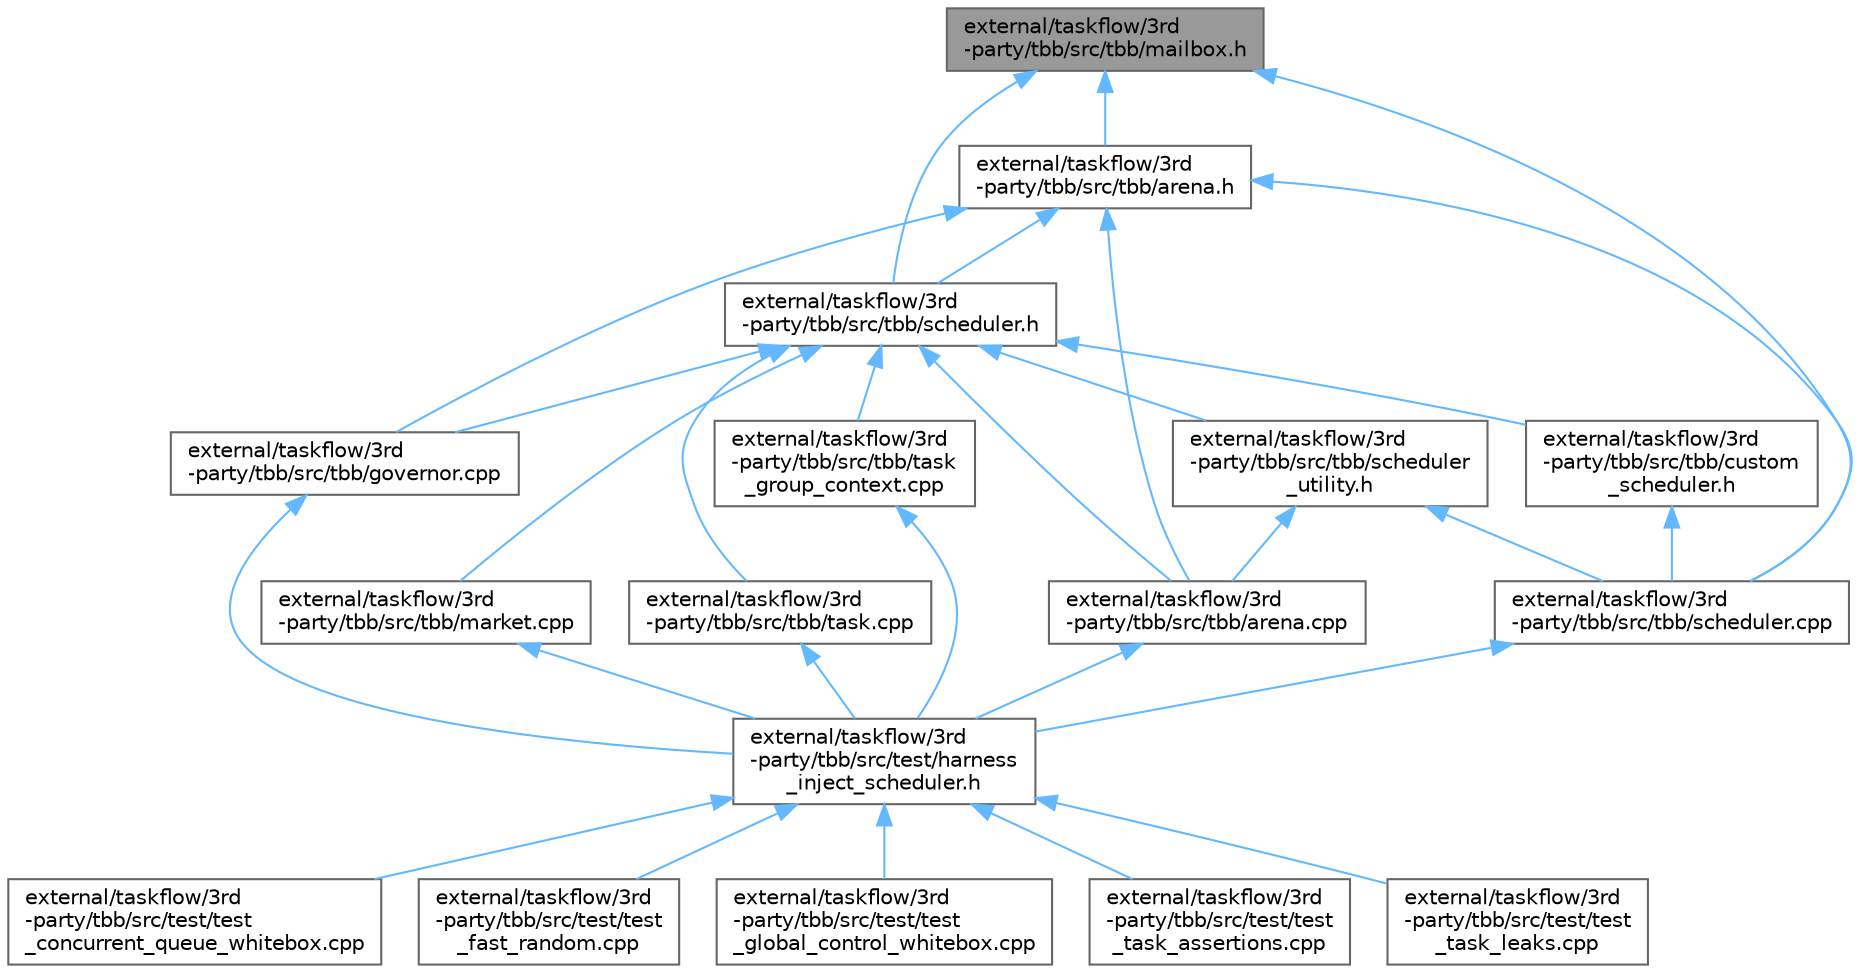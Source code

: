 digraph "external/taskflow/3rd-party/tbb/src/tbb/mailbox.h"
{
 // LATEX_PDF_SIZE
  bgcolor="transparent";
  edge [fontname=Helvetica,fontsize=10,labelfontname=Helvetica,labelfontsize=10];
  node [fontname=Helvetica,fontsize=10,shape=box,height=0.2,width=0.4];
  Node1 [id="Node000001",label="external/taskflow/3rd\l-party/tbb/src/tbb/mailbox.h",height=0.2,width=0.4,color="gray40", fillcolor="grey60", style="filled", fontcolor="black",tooltip=" "];
  Node1 -> Node2 [id="edge29_Node000001_Node000002",dir="back",color="steelblue1",style="solid",tooltip=" "];
  Node2 [id="Node000002",label="external/taskflow/3rd\l-party/tbb/src/tbb/arena.h",height=0.2,width=0.4,color="grey40", fillcolor="white", style="filled",URL="$arena_8h.html",tooltip=" "];
  Node2 -> Node3 [id="edge30_Node000002_Node000003",dir="back",color="steelblue1",style="solid",tooltip=" "];
  Node3 [id="Node000003",label="external/taskflow/3rd\l-party/tbb/src/tbb/arena.cpp",height=0.2,width=0.4,color="grey40", fillcolor="white", style="filled",URL="$arena_8cpp.html",tooltip=" "];
  Node3 -> Node4 [id="edge31_Node000003_Node000004",dir="back",color="steelblue1",style="solid",tooltip=" "];
  Node4 [id="Node000004",label="external/taskflow/3rd\l-party/tbb/src/test/harness\l_inject_scheduler.h",height=0.2,width=0.4,color="grey40", fillcolor="white", style="filled",URL="$harness__inject__scheduler_8h.html",tooltip=" "];
  Node4 -> Node5 [id="edge32_Node000004_Node000005",dir="back",color="steelblue1",style="solid",tooltip=" "];
  Node5 [id="Node000005",label="external/taskflow/3rd\l-party/tbb/src/test/test\l_concurrent_queue_whitebox.cpp",height=0.2,width=0.4,color="grey40", fillcolor="white", style="filled",URL="$test__concurrent__queue__whitebox_8cpp.html",tooltip=" "];
  Node4 -> Node6 [id="edge33_Node000004_Node000006",dir="back",color="steelblue1",style="solid",tooltip=" "];
  Node6 [id="Node000006",label="external/taskflow/3rd\l-party/tbb/src/test/test\l_fast_random.cpp",height=0.2,width=0.4,color="grey40", fillcolor="white", style="filled",URL="$test__fast__random_8cpp.html",tooltip=" "];
  Node4 -> Node7 [id="edge34_Node000004_Node000007",dir="back",color="steelblue1",style="solid",tooltip=" "];
  Node7 [id="Node000007",label="external/taskflow/3rd\l-party/tbb/src/test/test\l_global_control_whitebox.cpp",height=0.2,width=0.4,color="grey40", fillcolor="white", style="filled",URL="$test__global__control__whitebox_8cpp.html",tooltip=" "];
  Node4 -> Node8 [id="edge35_Node000004_Node000008",dir="back",color="steelblue1",style="solid",tooltip=" "];
  Node8 [id="Node000008",label="external/taskflow/3rd\l-party/tbb/src/test/test\l_task_assertions.cpp",height=0.2,width=0.4,color="grey40", fillcolor="white", style="filled",URL="$test__task__assertions_8cpp.html",tooltip=" "];
  Node4 -> Node9 [id="edge36_Node000004_Node000009",dir="back",color="steelblue1",style="solid",tooltip=" "];
  Node9 [id="Node000009",label="external/taskflow/3rd\l-party/tbb/src/test/test\l_task_leaks.cpp",height=0.2,width=0.4,color="grey40", fillcolor="white", style="filled",URL="$test__task__leaks_8cpp.html",tooltip=" "];
  Node2 -> Node10 [id="edge37_Node000002_Node000010",dir="back",color="steelblue1",style="solid",tooltip=" "];
  Node10 [id="Node000010",label="external/taskflow/3rd\l-party/tbb/src/tbb/governor.cpp",height=0.2,width=0.4,color="grey40", fillcolor="white", style="filled",URL="$governor_8cpp.html",tooltip=" "];
  Node10 -> Node4 [id="edge38_Node000010_Node000004",dir="back",color="steelblue1",style="solid",tooltip=" "];
  Node2 -> Node11 [id="edge39_Node000002_Node000011",dir="back",color="steelblue1",style="solid",tooltip=" "];
  Node11 [id="Node000011",label="external/taskflow/3rd\l-party/tbb/src/tbb/scheduler.cpp",height=0.2,width=0.4,color="grey40", fillcolor="white", style="filled",URL="$scheduler_8cpp.html",tooltip=" "];
  Node11 -> Node4 [id="edge40_Node000011_Node000004",dir="back",color="steelblue1",style="solid",tooltip=" "];
  Node2 -> Node12 [id="edge41_Node000002_Node000012",dir="back",color="steelblue1",style="solid",tooltip=" "];
  Node12 [id="Node000012",label="external/taskflow/3rd\l-party/tbb/src/tbb/scheduler.h",height=0.2,width=0.4,color="grey40", fillcolor="white", style="filled",URL="$scheduler_8h.html",tooltip=" "];
  Node12 -> Node3 [id="edge42_Node000012_Node000003",dir="back",color="steelblue1",style="solid",tooltip=" "];
  Node12 -> Node13 [id="edge43_Node000012_Node000013",dir="back",color="steelblue1",style="solid",tooltip=" "];
  Node13 [id="Node000013",label="external/taskflow/3rd\l-party/tbb/src/tbb/custom\l_scheduler.h",height=0.2,width=0.4,color="grey40", fillcolor="white", style="filled",URL="$custom__scheduler_8h.html",tooltip=" "];
  Node13 -> Node11 [id="edge44_Node000013_Node000011",dir="back",color="steelblue1",style="solid",tooltip=" "];
  Node12 -> Node10 [id="edge45_Node000012_Node000010",dir="back",color="steelblue1",style="solid",tooltip=" "];
  Node12 -> Node14 [id="edge46_Node000012_Node000014",dir="back",color="steelblue1",style="solid",tooltip=" "];
  Node14 [id="Node000014",label="external/taskflow/3rd\l-party/tbb/src/tbb/market.cpp",height=0.2,width=0.4,color="grey40", fillcolor="white", style="filled",URL="$market_8cpp.html",tooltip=" "];
  Node14 -> Node4 [id="edge47_Node000014_Node000004",dir="back",color="steelblue1",style="solid",tooltip=" "];
  Node12 -> Node15 [id="edge48_Node000012_Node000015",dir="back",color="steelblue1",style="solid",tooltip=" "];
  Node15 [id="Node000015",label="external/taskflow/3rd\l-party/tbb/src/tbb/scheduler\l_utility.h",height=0.2,width=0.4,color="grey40", fillcolor="white", style="filled",URL="$scheduler__utility_8h.html",tooltip=" "];
  Node15 -> Node3 [id="edge49_Node000015_Node000003",dir="back",color="steelblue1",style="solid",tooltip=" "];
  Node15 -> Node11 [id="edge50_Node000015_Node000011",dir="back",color="steelblue1",style="solid",tooltip=" "];
  Node12 -> Node16 [id="edge51_Node000012_Node000016",dir="back",color="steelblue1",style="solid",tooltip=" "];
  Node16 [id="Node000016",label="external/taskflow/3rd\l-party/tbb/src/tbb/task.cpp",height=0.2,width=0.4,color="grey40", fillcolor="white", style="filled",URL="$task_8cpp.html",tooltip=" "];
  Node16 -> Node4 [id="edge52_Node000016_Node000004",dir="back",color="steelblue1",style="solid",tooltip=" "];
  Node12 -> Node17 [id="edge53_Node000012_Node000017",dir="back",color="steelblue1",style="solid",tooltip=" "];
  Node17 [id="Node000017",label="external/taskflow/3rd\l-party/tbb/src/tbb/task\l_group_context.cpp",height=0.2,width=0.4,color="grey40", fillcolor="white", style="filled",URL="$task__group__context_8cpp.html",tooltip=" "];
  Node17 -> Node4 [id="edge54_Node000017_Node000004",dir="back",color="steelblue1",style="solid",tooltip=" "];
  Node1 -> Node11 [id="edge55_Node000001_Node000011",dir="back",color="steelblue1",style="solid",tooltip=" "];
  Node1 -> Node12 [id="edge56_Node000001_Node000012",dir="back",color="steelblue1",style="solid",tooltip=" "];
}
